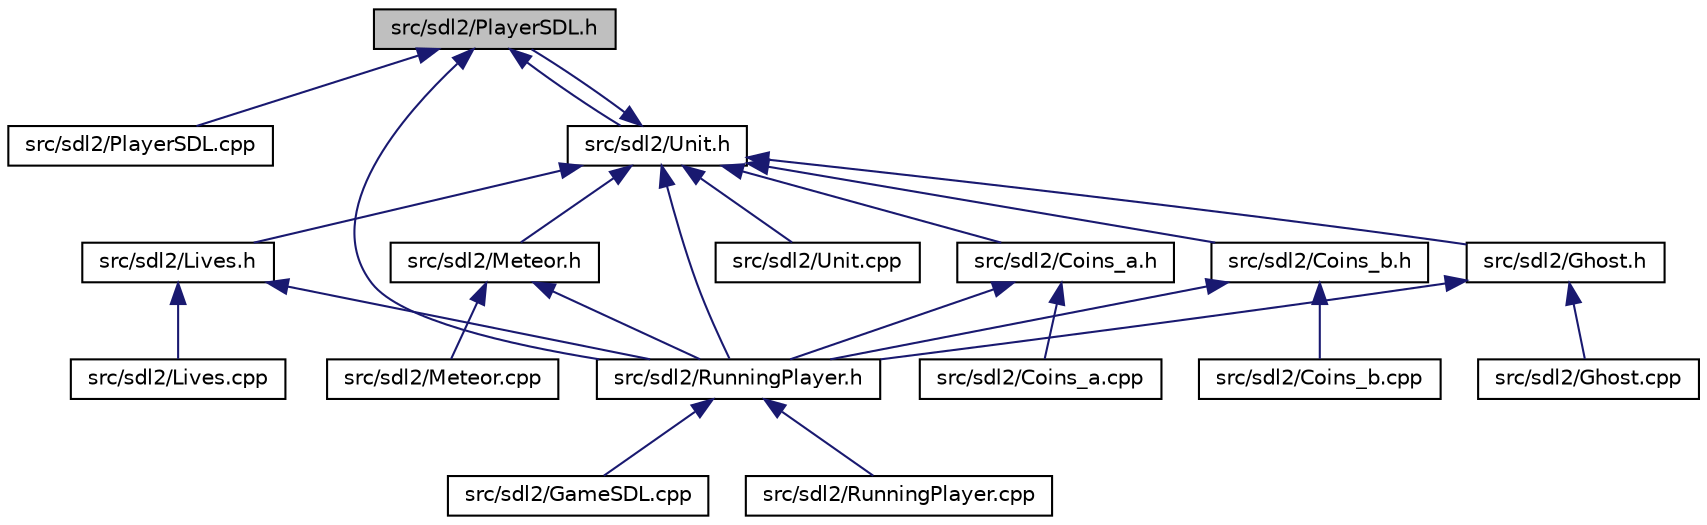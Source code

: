 digraph "src/sdl2/PlayerSDL.h"
{
 // LATEX_PDF_SIZE
  edge [fontname="Helvetica",fontsize="10",labelfontname="Helvetica",labelfontsize="10"];
  node [fontname="Helvetica",fontsize="10",shape=record];
  Node1 [label="src/sdl2/PlayerSDL.h",height=0.2,width=0.4,color="black", fillcolor="grey75", style="filled", fontcolor="black",tooltip=" "];
  Node1 -> Node2 [dir="back",color="midnightblue",fontsize="10",style="solid"];
  Node2 [label="src/sdl2/PlayerSDL.cpp",height=0.2,width=0.4,color="black", fillcolor="white", style="filled",URL="$PlayerSDL_8cpp.html",tooltip=" "];
  Node1 -> Node3 [dir="back",color="midnightblue",fontsize="10",style="solid"];
  Node3 [label="src/sdl2/RunningPlayer.h",height=0.2,width=0.4,color="black", fillcolor="white", style="filled",URL="$RunningPlayer_8h.html",tooltip=" "];
  Node3 -> Node4 [dir="back",color="midnightblue",fontsize="10",style="solid"];
  Node4 [label="src/sdl2/GameSDL.cpp",height=0.2,width=0.4,color="black", fillcolor="white", style="filled",URL="$GameSDL_8cpp.html",tooltip=" "];
  Node3 -> Node5 [dir="back",color="midnightblue",fontsize="10",style="solid"];
  Node5 [label="src/sdl2/RunningPlayer.cpp",height=0.2,width=0.4,color="black", fillcolor="white", style="filled",URL="$RunningPlayer_8cpp.html",tooltip=" "];
  Node1 -> Node6 [dir="back",color="midnightblue",fontsize="10",style="solid"];
  Node6 [label="src/sdl2/Unit.h",height=0.2,width=0.4,color="black", fillcolor="white", style="filled",URL="$Unit_8h.html",tooltip=" "];
  Node6 -> Node7 [dir="back",color="midnightblue",fontsize="10",style="solid"];
  Node7 [label="src/sdl2/Coins_a.h",height=0.2,width=0.4,color="black", fillcolor="white", style="filled",URL="$Coins__a_8h.html",tooltip=" "];
  Node7 -> Node8 [dir="back",color="midnightblue",fontsize="10",style="solid"];
  Node8 [label="src/sdl2/Coins_a.cpp",height=0.2,width=0.4,color="black", fillcolor="white", style="filled",URL="$Coins__a_8cpp.html",tooltip=" "];
  Node7 -> Node3 [dir="back",color="midnightblue",fontsize="10",style="solid"];
  Node6 -> Node9 [dir="back",color="midnightblue",fontsize="10",style="solid"];
  Node9 [label="src/sdl2/Coins_b.h",height=0.2,width=0.4,color="black", fillcolor="white", style="filled",URL="$Coins__b_8h.html",tooltip=" "];
  Node9 -> Node10 [dir="back",color="midnightblue",fontsize="10",style="solid"];
  Node10 [label="src/sdl2/Coins_b.cpp",height=0.2,width=0.4,color="black", fillcolor="white", style="filled",URL="$Coins__b_8cpp.html",tooltip=" "];
  Node9 -> Node3 [dir="back",color="midnightblue",fontsize="10",style="solid"];
  Node6 -> Node11 [dir="back",color="midnightblue",fontsize="10",style="solid"];
  Node11 [label="src/sdl2/Ghost.h",height=0.2,width=0.4,color="black", fillcolor="white", style="filled",URL="$Ghost_8h.html",tooltip=" "];
  Node11 -> Node12 [dir="back",color="midnightblue",fontsize="10",style="solid"];
  Node12 [label="src/sdl2/Ghost.cpp",height=0.2,width=0.4,color="black", fillcolor="white", style="filled",URL="$Ghost_8cpp.html",tooltip=" "];
  Node11 -> Node3 [dir="back",color="midnightblue",fontsize="10",style="solid"];
  Node6 -> Node13 [dir="back",color="midnightblue",fontsize="10",style="solid"];
  Node13 [label="src/sdl2/Lives.h",height=0.2,width=0.4,color="black", fillcolor="white", style="filled",URL="$Lives_8h.html",tooltip=" "];
  Node13 -> Node14 [dir="back",color="midnightblue",fontsize="10",style="solid"];
  Node14 [label="src/sdl2/Lives.cpp",height=0.2,width=0.4,color="black", fillcolor="white", style="filled",URL="$Lives_8cpp.html",tooltip=" "];
  Node13 -> Node3 [dir="back",color="midnightblue",fontsize="10",style="solid"];
  Node6 -> Node15 [dir="back",color="midnightblue",fontsize="10",style="solid"];
  Node15 [label="src/sdl2/Meteor.h",height=0.2,width=0.4,color="black", fillcolor="white", style="filled",URL="$Meteor_8h.html",tooltip=" "];
  Node15 -> Node16 [dir="back",color="midnightblue",fontsize="10",style="solid"];
  Node16 [label="src/sdl2/Meteor.cpp",height=0.2,width=0.4,color="black", fillcolor="white", style="filled",URL="$Meteor_8cpp.html",tooltip=" "];
  Node15 -> Node3 [dir="back",color="midnightblue",fontsize="10",style="solid"];
  Node6 -> Node1 [dir="back",color="midnightblue",fontsize="10",style="solid"];
  Node6 -> Node3 [dir="back",color="midnightblue",fontsize="10",style="solid"];
  Node6 -> Node17 [dir="back",color="midnightblue",fontsize="10",style="solid"];
  Node17 [label="src/sdl2/Unit.cpp",height=0.2,width=0.4,color="black", fillcolor="white", style="filled",URL="$Unit_8cpp.html",tooltip=" "];
}
